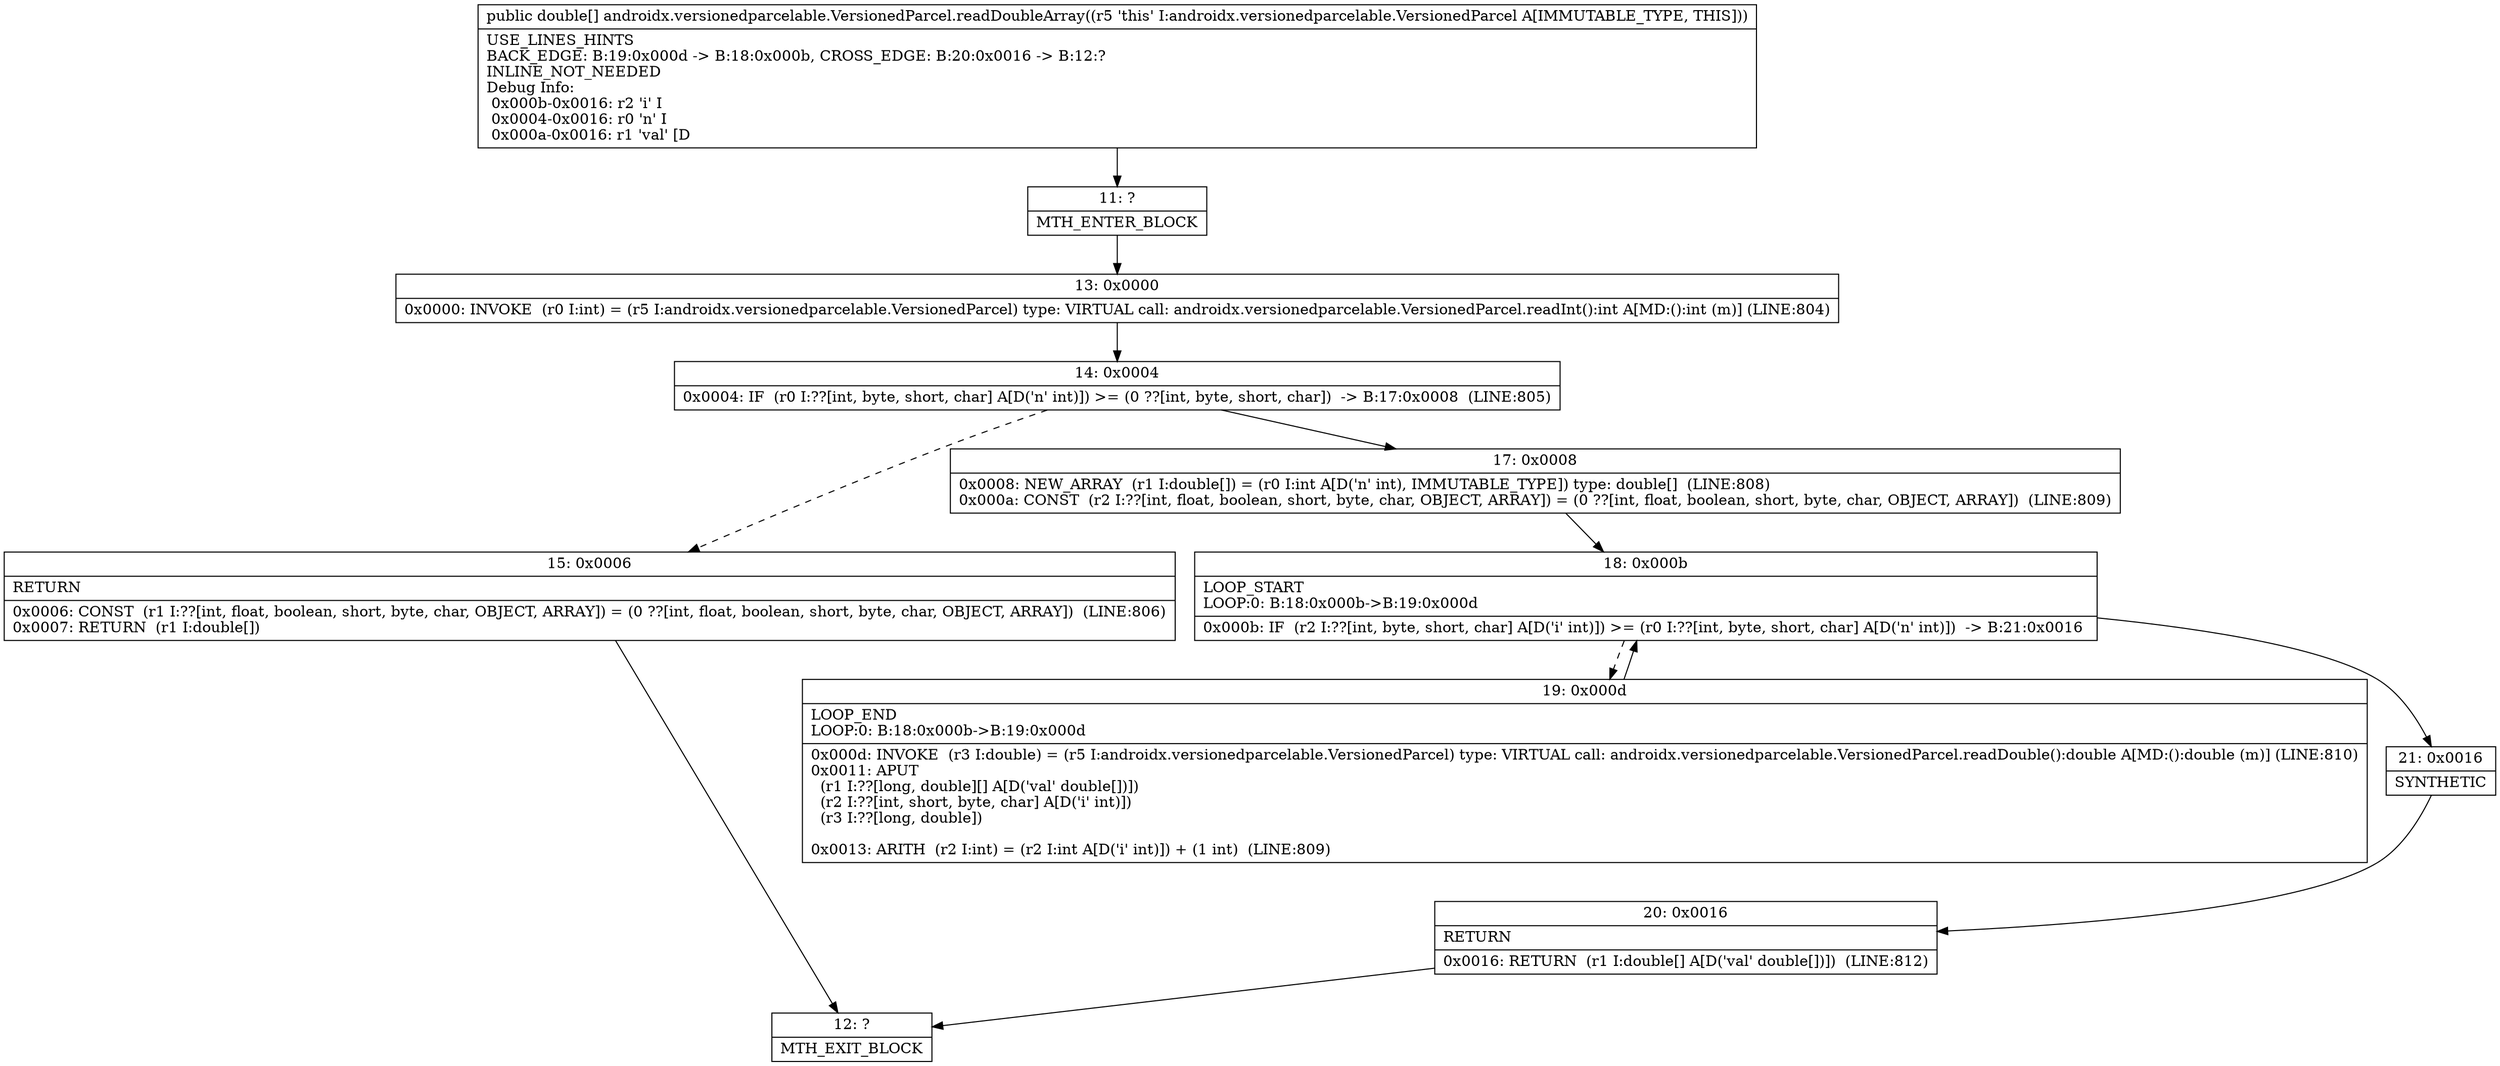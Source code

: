 digraph "CFG forandroidx.versionedparcelable.VersionedParcel.readDoubleArray()[D" {
Node_11 [shape=record,label="{11\:\ ?|MTH_ENTER_BLOCK\l}"];
Node_13 [shape=record,label="{13\:\ 0x0000|0x0000: INVOKE  (r0 I:int) = (r5 I:androidx.versionedparcelable.VersionedParcel) type: VIRTUAL call: androidx.versionedparcelable.VersionedParcel.readInt():int A[MD:():int (m)] (LINE:804)\l}"];
Node_14 [shape=record,label="{14\:\ 0x0004|0x0004: IF  (r0 I:??[int, byte, short, char] A[D('n' int)]) \>= (0 ??[int, byte, short, char])  \-\> B:17:0x0008  (LINE:805)\l}"];
Node_15 [shape=record,label="{15\:\ 0x0006|RETURN\l|0x0006: CONST  (r1 I:??[int, float, boolean, short, byte, char, OBJECT, ARRAY]) = (0 ??[int, float, boolean, short, byte, char, OBJECT, ARRAY])  (LINE:806)\l0x0007: RETURN  (r1 I:double[]) \l}"];
Node_12 [shape=record,label="{12\:\ ?|MTH_EXIT_BLOCK\l}"];
Node_17 [shape=record,label="{17\:\ 0x0008|0x0008: NEW_ARRAY  (r1 I:double[]) = (r0 I:int A[D('n' int), IMMUTABLE_TYPE]) type: double[]  (LINE:808)\l0x000a: CONST  (r2 I:??[int, float, boolean, short, byte, char, OBJECT, ARRAY]) = (0 ??[int, float, boolean, short, byte, char, OBJECT, ARRAY])  (LINE:809)\l}"];
Node_18 [shape=record,label="{18\:\ 0x000b|LOOP_START\lLOOP:0: B:18:0x000b\-\>B:19:0x000d\l|0x000b: IF  (r2 I:??[int, byte, short, char] A[D('i' int)]) \>= (r0 I:??[int, byte, short, char] A[D('n' int)])  \-\> B:21:0x0016 \l}"];
Node_19 [shape=record,label="{19\:\ 0x000d|LOOP_END\lLOOP:0: B:18:0x000b\-\>B:19:0x000d\l|0x000d: INVOKE  (r3 I:double) = (r5 I:androidx.versionedparcelable.VersionedParcel) type: VIRTUAL call: androidx.versionedparcelable.VersionedParcel.readDouble():double A[MD:():double (m)] (LINE:810)\l0x0011: APUT  \l  (r1 I:??[long, double][] A[D('val' double[])])\l  (r2 I:??[int, short, byte, char] A[D('i' int)])\l  (r3 I:??[long, double])\l \l0x0013: ARITH  (r2 I:int) = (r2 I:int A[D('i' int)]) + (1 int)  (LINE:809)\l}"];
Node_21 [shape=record,label="{21\:\ 0x0016|SYNTHETIC\l}"];
Node_20 [shape=record,label="{20\:\ 0x0016|RETURN\l|0x0016: RETURN  (r1 I:double[] A[D('val' double[])])  (LINE:812)\l}"];
MethodNode[shape=record,label="{public double[] androidx.versionedparcelable.VersionedParcel.readDoubleArray((r5 'this' I:androidx.versionedparcelable.VersionedParcel A[IMMUTABLE_TYPE, THIS]))  | USE_LINES_HINTS\lBACK_EDGE: B:19:0x000d \-\> B:18:0x000b, CROSS_EDGE: B:20:0x0016 \-\> B:12:?\lINLINE_NOT_NEEDED\lDebug Info:\l  0x000b\-0x0016: r2 'i' I\l  0x0004\-0x0016: r0 'n' I\l  0x000a\-0x0016: r1 'val' [D\l}"];
MethodNode -> Node_11;Node_11 -> Node_13;
Node_13 -> Node_14;
Node_14 -> Node_15[style=dashed];
Node_14 -> Node_17;
Node_15 -> Node_12;
Node_17 -> Node_18;
Node_18 -> Node_19[style=dashed];
Node_18 -> Node_21;
Node_19 -> Node_18;
Node_21 -> Node_20;
Node_20 -> Node_12;
}

